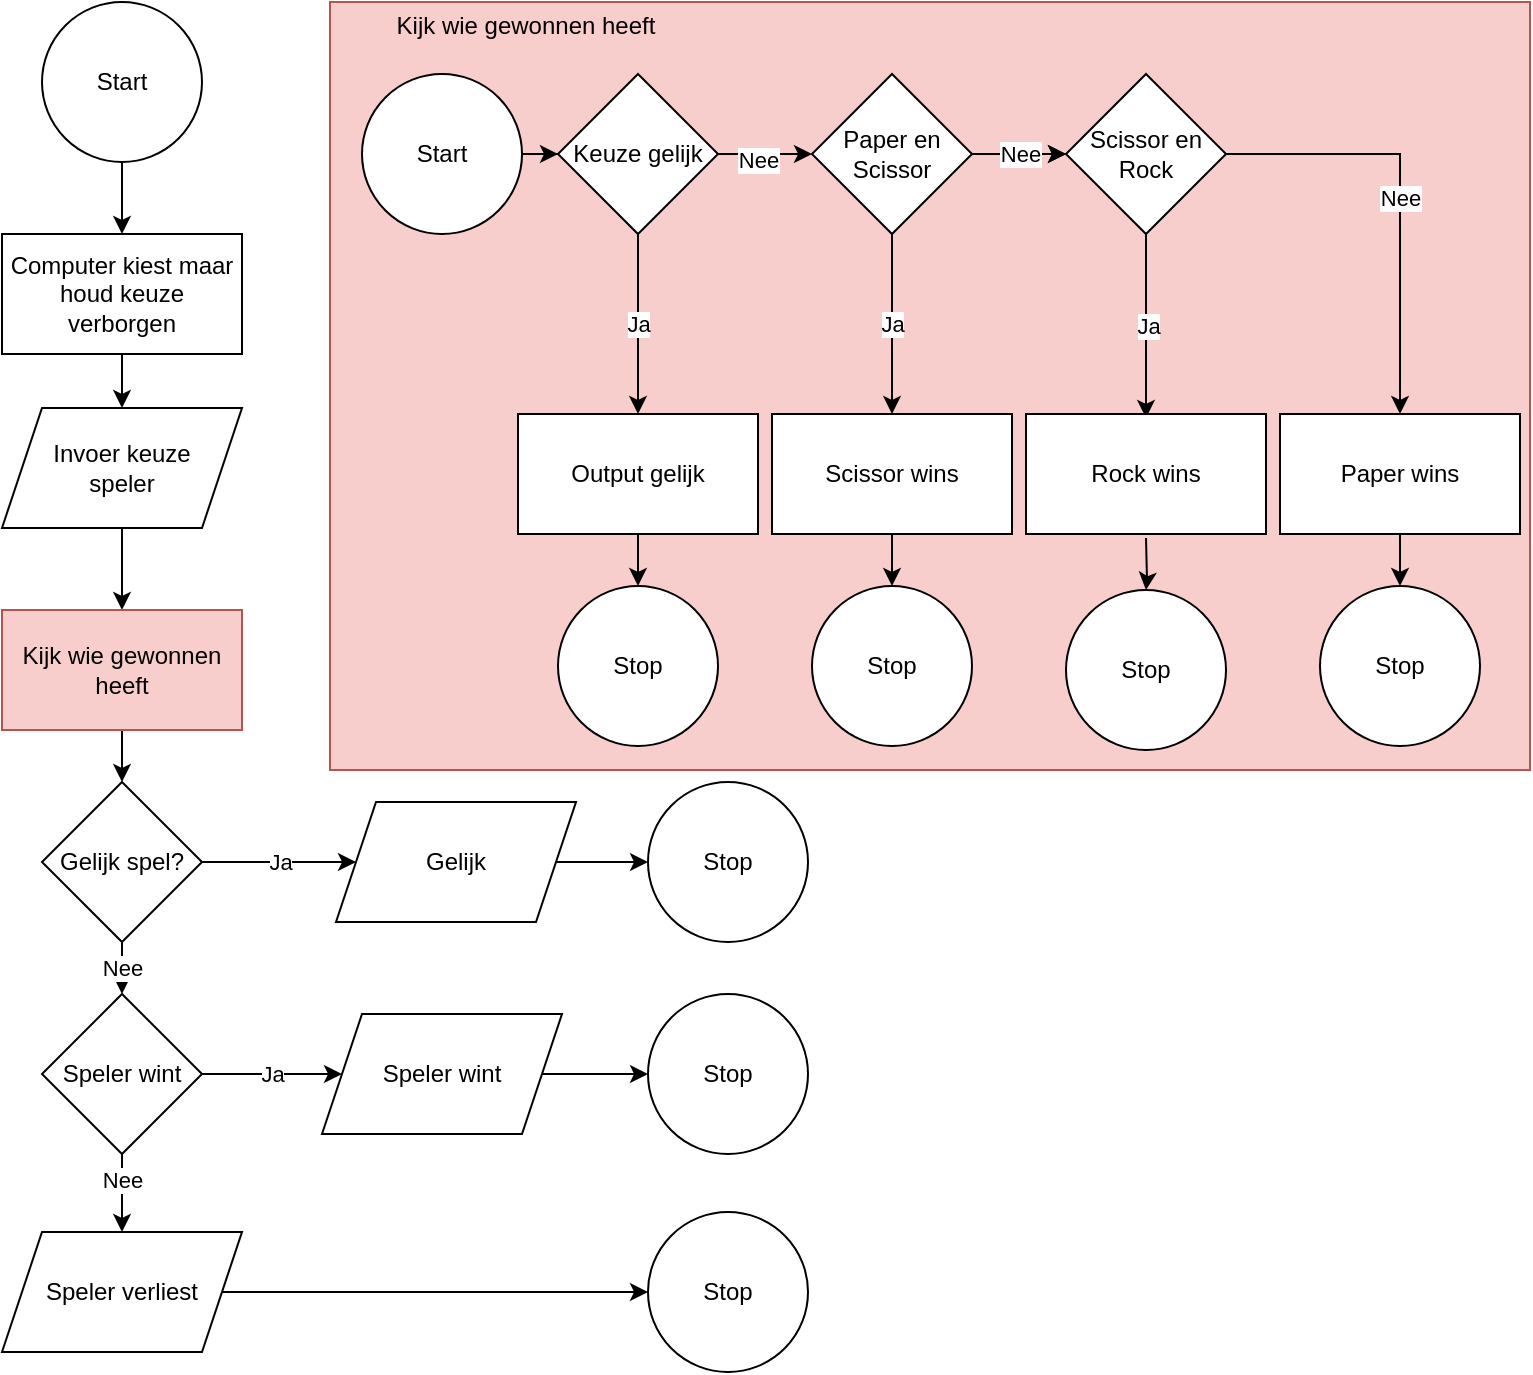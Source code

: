 <mxfile version="13.7.9" type="device"><diagram id="RmrQVBcbXLw2lUbQHQWd" name="Page-1"><mxGraphModel dx="983" dy="603" grid="0" gridSize="10" guides="1" tooltips="1" connect="1" arrows="1" fold="1" page="1" pageScale="1" pageWidth="827" pageHeight="1169" math="0" shadow="0"><root><mxCell id="0"/><mxCell id="1" parent="0"/><mxCell id="fma0wnxOVvoOQXPSOV-Y-3" value="" style="edgeStyle=orthogonalEdgeStyle;rounded=0;orthogonalLoop=1;jettySize=auto;html=1;" edge="1" parent="1" source="fma0wnxOVvoOQXPSOV-Y-1" target="fma0wnxOVvoOQXPSOV-Y-2"><mxGeometry relative="1" as="geometry"/></mxCell><mxCell id="fma0wnxOVvoOQXPSOV-Y-1" value="Start" style="ellipse;whiteSpace=wrap;html=1;aspect=fixed;" vertex="1" parent="1"><mxGeometry x="81" y="27" width="80" height="80" as="geometry"/></mxCell><mxCell id="fma0wnxOVvoOQXPSOV-Y-5" value="" style="edgeStyle=orthogonalEdgeStyle;rounded=0;orthogonalLoop=1;jettySize=auto;html=1;" edge="1" parent="1" source="fma0wnxOVvoOQXPSOV-Y-2" target="fma0wnxOVvoOQXPSOV-Y-4"><mxGeometry relative="1" as="geometry"/></mxCell><mxCell id="fma0wnxOVvoOQXPSOV-Y-2" value="Computer kiest maar houd keuze verborgen" style="whiteSpace=wrap;html=1;" vertex="1" parent="1"><mxGeometry x="61" y="143" width="120" height="60" as="geometry"/></mxCell><mxCell id="fma0wnxOVvoOQXPSOV-Y-7" value="" style="edgeStyle=orthogonalEdgeStyle;rounded=0;orthogonalLoop=1;jettySize=auto;html=1;" edge="1" parent="1" source="fma0wnxOVvoOQXPSOV-Y-4" target="fma0wnxOVvoOQXPSOV-Y-6"><mxGeometry relative="1" as="geometry"/></mxCell><mxCell id="fma0wnxOVvoOQXPSOV-Y-4" value="Invoer keuze&lt;br&gt;speler" style="shape=parallelogram;perimeter=parallelogramPerimeter;whiteSpace=wrap;html=1;fixedSize=1;" vertex="1" parent="1"><mxGeometry x="61" y="230" width="120" height="60" as="geometry"/></mxCell><mxCell id="fma0wnxOVvoOQXPSOV-Y-20" value="" style="edgeStyle=orthogonalEdgeStyle;rounded=0;orthogonalLoop=1;jettySize=auto;html=1;" edge="1" parent="1" source="fma0wnxOVvoOQXPSOV-Y-6" target="fma0wnxOVvoOQXPSOV-Y-10"><mxGeometry relative="1" as="geometry"/></mxCell><mxCell id="fma0wnxOVvoOQXPSOV-Y-6" value="Kijk wie gewonnen heeft" style="whiteSpace=wrap;html=1;fillColor=#f8cecc;strokeColor=#b85450;" vertex="1" parent="1"><mxGeometry x="61" y="331" width="120" height="60" as="geometry"/></mxCell><mxCell id="fma0wnxOVvoOQXPSOV-Y-8" value="" style="rounded=0;whiteSpace=wrap;html=1;fillColor=#f8cecc;strokeColor=#b85450;" vertex="1" parent="1"><mxGeometry x="225" y="27" width="600" height="384" as="geometry"/></mxCell><mxCell id="fma0wnxOVvoOQXPSOV-Y-9" value="Kijk wie gewonnen heeft" style="text;html=1;strokeColor=none;fillColor=none;align=center;verticalAlign=middle;whiteSpace=wrap;rounded=0;" vertex="1" parent="1"><mxGeometry x="249" y="29" width="148" height="20" as="geometry"/></mxCell><mxCell id="fma0wnxOVvoOQXPSOV-Y-13" value="Ja" style="edgeStyle=orthogonalEdgeStyle;rounded=0;orthogonalLoop=1;jettySize=auto;html=1;" edge="1" parent="1" source="fma0wnxOVvoOQXPSOV-Y-10" target="fma0wnxOVvoOQXPSOV-Y-12"><mxGeometry relative="1" as="geometry"/></mxCell><mxCell id="fma0wnxOVvoOQXPSOV-Y-21" value="Nee" style="edgeStyle=orthogonalEdgeStyle;rounded=0;orthogonalLoop=1;jettySize=auto;html=1;" edge="1" parent="1" source="fma0wnxOVvoOQXPSOV-Y-10" target="fma0wnxOVvoOQXPSOV-Y-11"><mxGeometry relative="1" as="geometry"/></mxCell><mxCell id="fma0wnxOVvoOQXPSOV-Y-10" value="Gelijk spel?" style="rhombus;whiteSpace=wrap;html=1;" vertex="1" parent="1"><mxGeometry x="81" y="417" width="80" height="80" as="geometry"/></mxCell><mxCell id="fma0wnxOVvoOQXPSOV-Y-17" value="Ja" style="edgeStyle=orthogonalEdgeStyle;rounded=0;orthogonalLoop=1;jettySize=auto;html=1;" edge="1" parent="1" source="fma0wnxOVvoOQXPSOV-Y-11" target="fma0wnxOVvoOQXPSOV-Y-16"><mxGeometry relative="1" as="geometry"/></mxCell><mxCell id="fma0wnxOVvoOQXPSOV-Y-23" value="" style="edgeStyle=orthogonalEdgeStyle;rounded=0;orthogonalLoop=1;jettySize=auto;html=1;" edge="1" parent="1" source="fma0wnxOVvoOQXPSOV-Y-11" target="fma0wnxOVvoOQXPSOV-Y-22"><mxGeometry relative="1" as="geometry"/></mxCell><mxCell id="fma0wnxOVvoOQXPSOV-Y-27" value="Nee" style="edgeLabel;html=1;align=center;verticalAlign=middle;resizable=0;points=[];" vertex="1" connectable="0" parent="fma0wnxOVvoOQXPSOV-Y-23"><mxGeometry x="0.024" y="6" relative="1" as="geometry"><mxPoint x="-6" y="-6" as="offset"/></mxGeometry></mxCell><mxCell id="fma0wnxOVvoOQXPSOV-Y-11" value="Speler wint" style="rhombus;whiteSpace=wrap;html=1;" vertex="1" parent="1"><mxGeometry x="81" y="523" width="80" height="80" as="geometry"/></mxCell><mxCell id="fma0wnxOVvoOQXPSOV-Y-15" value="" style="edgeStyle=orthogonalEdgeStyle;rounded=0;orthogonalLoop=1;jettySize=auto;html=1;" edge="1" parent="1" source="fma0wnxOVvoOQXPSOV-Y-12" target="fma0wnxOVvoOQXPSOV-Y-14"><mxGeometry relative="1" as="geometry"/></mxCell><mxCell id="fma0wnxOVvoOQXPSOV-Y-12" value="Gelijk" style="shape=parallelogram;perimeter=parallelogramPerimeter;whiteSpace=wrap;html=1;fixedSize=1;" vertex="1" parent="1"><mxGeometry x="228" y="427" width="120" height="60" as="geometry"/></mxCell><mxCell id="fma0wnxOVvoOQXPSOV-Y-14" value="Stop" style="ellipse;whiteSpace=wrap;html=1;aspect=fixed;" vertex="1" parent="1"><mxGeometry x="384" y="417" width="80" height="80" as="geometry"/></mxCell><mxCell id="fma0wnxOVvoOQXPSOV-Y-19" value="" style="edgeStyle=orthogonalEdgeStyle;rounded=0;orthogonalLoop=1;jettySize=auto;html=1;" edge="1" parent="1" source="fma0wnxOVvoOQXPSOV-Y-16" target="fma0wnxOVvoOQXPSOV-Y-18"><mxGeometry relative="1" as="geometry"/></mxCell><mxCell id="fma0wnxOVvoOQXPSOV-Y-16" value="Speler wint" style="shape=parallelogram;perimeter=parallelogramPerimeter;whiteSpace=wrap;html=1;fixedSize=1;" vertex="1" parent="1"><mxGeometry x="221" y="533" width="120" height="60" as="geometry"/></mxCell><mxCell id="fma0wnxOVvoOQXPSOV-Y-18" value="Stop" style="ellipse;whiteSpace=wrap;html=1;aspect=fixed;" vertex="1" parent="1"><mxGeometry x="384" y="523" width="80" height="80" as="geometry"/></mxCell><mxCell id="fma0wnxOVvoOQXPSOV-Y-26" style="edgeStyle=orthogonalEdgeStyle;rounded=0;orthogonalLoop=1;jettySize=auto;html=1;entryX=0;entryY=0.5;entryDx=0;entryDy=0;" edge="1" parent="1" source="fma0wnxOVvoOQXPSOV-Y-22" target="fma0wnxOVvoOQXPSOV-Y-25"><mxGeometry relative="1" as="geometry"/></mxCell><mxCell id="fma0wnxOVvoOQXPSOV-Y-22" value="Speler verliest" style="shape=parallelogram;perimeter=parallelogramPerimeter;whiteSpace=wrap;html=1;fixedSize=1;" vertex="1" parent="1"><mxGeometry x="61" y="642" width="120" height="60" as="geometry"/></mxCell><mxCell id="fma0wnxOVvoOQXPSOV-Y-25" value="Stop" style="ellipse;whiteSpace=wrap;html=1;aspect=fixed;" vertex="1" parent="1"><mxGeometry x="384" y="632" width="80" height="80" as="geometry"/></mxCell><mxCell id="fma0wnxOVvoOQXPSOV-Y-34" value="" style="edgeStyle=orthogonalEdgeStyle;rounded=0;orthogonalLoop=1;jettySize=auto;html=1;" edge="1" parent="1" source="fma0wnxOVvoOQXPSOV-Y-28" target="fma0wnxOVvoOQXPSOV-Y-30"><mxGeometry relative="1" as="geometry"/></mxCell><mxCell id="fma0wnxOVvoOQXPSOV-Y-28" value="Start" style="ellipse;whiteSpace=wrap;html=1;aspect=fixed;" vertex="1" parent="1"><mxGeometry x="241" y="63" width="80" height="80" as="geometry"/></mxCell><mxCell id="fma0wnxOVvoOQXPSOV-Y-29" value="Stop" style="ellipse;whiteSpace=wrap;html=1;aspect=fixed;" vertex="1" parent="1"><mxGeometry x="339" y="319" width="80" height="80" as="geometry"/></mxCell><mxCell id="fma0wnxOVvoOQXPSOV-Y-32" value="Ja" style="edgeStyle=orthogonalEdgeStyle;rounded=0;orthogonalLoop=1;jettySize=auto;html=1;" edge="1" parent="1" source="fma0wnxOVvoOQXPSOV-Y-30" target="fma0wnxOVvoOQXPSOV-Y-31"><mxGeometry relative="1" as="geometry"/></mxCell><mxCell id="fma0wnxOVvoOQXPSOV-Y-36" value="" style="edgeStyle=orthogonalEdgeStyle;rounded=0;orthogonalLoop=1;jettySize=auto;html=1;" edge="1" parent="1" source="fma0wnxOVvoOQXPSOV-Y-30" target="fma0wnxOVvoOQXPSOV-Y-35"><mxGeometry relative="1" as="geometry"/></mxCell><mxCell id="fma0wnxOVvoOQXPSOV-Y-51" value="Nee" style="edgeLabel;html=1;align=center;verticalAlign=middle;resizable=0;points=[];" vertex="1" connectable="0" parent="fma0wnxOVvoOQXPSOV-Y-36"><mxGeometry x="-0.149" y="-3" relative="1" as="geometry"><mxPoint as="offset"/></mxGeometry></mxCell><mxCell id="fma0wnxOVvoOQXPSOV-Y-30" value="Keuze gelijk" style="rhombus;whiteSpace=wrap;html=1;" vertex="1" parent="1"><mxGeometry x="339" y="63" width="80" height="80" as="geometry"/></mxCell><mxCell id="fma0wnxOVvoOQXPSOV-Y-33" value="" style="edgeStyle=orthogonalEdgeStyle;rounded=0;orthogonalLoop=1;jettySize=auto;html=1;" edge="1" parent="1" source="fma0wnxOVvoOQXPSOV-Y-31" target="fma0wnxOVvoOQXPSOV-Y-29"><mxGeometry relative="1" as="geometry"/></mxCell><mxCell id="fma0wnxOVvoOQXPSOV-Y-31" value="Output gelijk" style="whiteSpace=wrap;html=1;" vertex="1" parent="1"><mxGeometry x="319" y="233" width="120" height="60" as="geometry"/></mxCell><mxCell id="fma0wnxOVvoOQXPSOV-Y-38" value="Ja" style="edgeStyle=orthogonalEdgeStyle;rounded=0;orthogonalLoop=1;jettySize=auto;html=1;" edge="1" parent="1" source="fma0wnxOVvoOQXPSOV-Y-35" target="fma0wnxOVvoOQXPSOV-Y-37"><mxGeometry relative="1" as="geometry"/></mxCell><mxCell id="fma0wnxOVvoOQXPSOV-Y-46" value="" style="edgeStyle=orthogonalEdgeStyle;rounded=0;orthogonalLoop=1;jettySize=auto;html=1;" edge="1" parent="1" source="fma0wnxOVvoOQXPSOV-Y-35" target="fma0wnxOVvoOQXPSOV-Y-42"><mxGeometry relative="1" as="geometry"/></mxCell><mxCell id="fma0wnxOVvoOQXPSOV-Y-52" value="Nee" style="edgeStyle=orthogonalEdgeStyle;rounded=0;orthogonalLoop=1;jettySize=auto;html=1;" edge="1" parent="1" source="fma0wnxOVvoOQXPSOV-Y-35" target="fma0wnxOVvoOQXPSOV-Y-42"><mxGeometry relative="1" as="geometry"/></mxCell><mxCell id="fma0wnxOVvoOQXPSOV-Y-35" value="Paper en Scissor" style="rhombus;whiteSpace=wrap;html=1;" vertex="1" parent="1"><mxGeometry x="466" y="63" width="80" height="80" as="geometry"/></mxCell><mxCell id="fma0wnxOVvoOQXPSOV-Y-40" value="" style="edgeStyle=orthogonalEdgeStyle;rounded=0;orthogonalLoop=1;jettySize=auto;html=1;" edge="1" parent="1" source="fma0wnxOVvoOQXPSOV-Y-37" target="fma0wnxOVvoOQXPSOV-Y-39"><mxGeometry relative="1" as="geometry"/></mxCell><mxCell id="fma0wnxOVvoOQXPSOV-Y-37" value="Scissor wins" style="whiteSpace=wrap;html=1;" vertex="1" parent="1"><mxGeometry x="446" y="233" width="120" height="60" as="geometry"/></mxCell><mxCell id="fma0wnxOVvoOQXPSOV-Y-39" value="Stop" style="ellipse;whiteSpace=wrap;html=1;aspect=fixed;" vertex="1" parent="1"><mxGeometry x="466" y="319" width="80" height="80" as="geometry"/></mxCell><mxCell id="fma0wnxOVvoOQXPSOV-Y-41" value="Ja" style="edgeStyle=orthogonalEdgeStyle;rounded=0;orthogonalLoop=1;jettySize=auto;html=1;" edge="1" parent="1" source="fma0wnxOVvoOQXPSOV-Y-42"><mxGeometry relative="1" as="geometry"><mxPoint x="633" y="235" as="targetPoint"/></mxGeometry></mxCell><mxCell id="fma0wnxOVvoOQXPSOV-Y-49" value="Nee" style="edgeStyle=orthogonalEdgeStyle;rounded=0;orthogonalLoop=1;jettySize=auto;html=1;" edge="1" parent="1" source="fma0wnxOVvoOQXPSOV-Y-42" target="fma0wnxOVvoOQXPSOV-Y-47"><mxGeometry relative="1" as="geometry"/></mxCell><mxCell id="fma0wnxOVvoOQXPSOV-Y-42" value="Scissor en Rock" style="rhombus;whiteSpace=wrap;html=1;" vertex="1" parent="1"><mxGeometry x="593" y="63" width="80" height="80" as="geometry"/></mxCell><mxCell id="fma0wnxOVvoOQXPSOV-Y-43" value="" style="edgeStyle=orthogonalEdgeStyle;rounded=0;orthogonalLoop=1;jettySize=auto;html=1;" edge="1" parent="1" target="fma0wnxOVvoOQXPSOV-Y-44"><mxGeometry relative="1" as="geometry"><mxPoint x="633" y="295" as="sourcePoint"/></mxGeometry></mxCell><mxCell id="fma0wnxOVvoOQXPSOV-Y-44" value="Stop" style="ellipse;whiteSpace=wrap;html=1;aspect=fixed;" vertex="1" parent="1"><mxGeometry x="593" y="321" width="80" height="80" as="geometry"/></mxCell><mxCell id="fma0wnxOVvoOQXPSOV-Y-45" value="Rock wins" style="whiteSpace=wrap;html=1;" vertex="1" parent="1"><mxGeometry x="573" y="233" width="120" height="60" as="geometry"/></mxCell><mxCell id="fma0wnxOVvoOQXPSOV-Y-50" value="" style="edgeStyle=orthogonalEdgeStyle;rounded=0;orthogonalLoop=1;jettySize=auto;html=1;" edge="1" parent="1" source="fma0wnxOVvoOQXPSOV-Y-47" target="fma0wnxOVvoOQXPSOV-Y-48"><mxGeometry relative="1" as="geometry"/></mxCell><mxCell id="fma0wnxOVvoOQXPSOV-Y-47" value="Paper wins" style="whiteSpace=wrap;html=1;" vertex="1" parent="1"><mxGeometry x="700" y="233" width="120" height="60" as="geometry"/></mxCell><mxCell id="fma0wnxOVvoOQXPSOV-Y-48" value="Stop" style="ellipse;whiteSpace=wrap;html=1;aspect=fixed;" vertex="1" parent="1"><mxGeometry x="720" y="319" width="80" height="80" as="geometry"/></mxCell></root></mxGraphModel></diagram></mxfile>